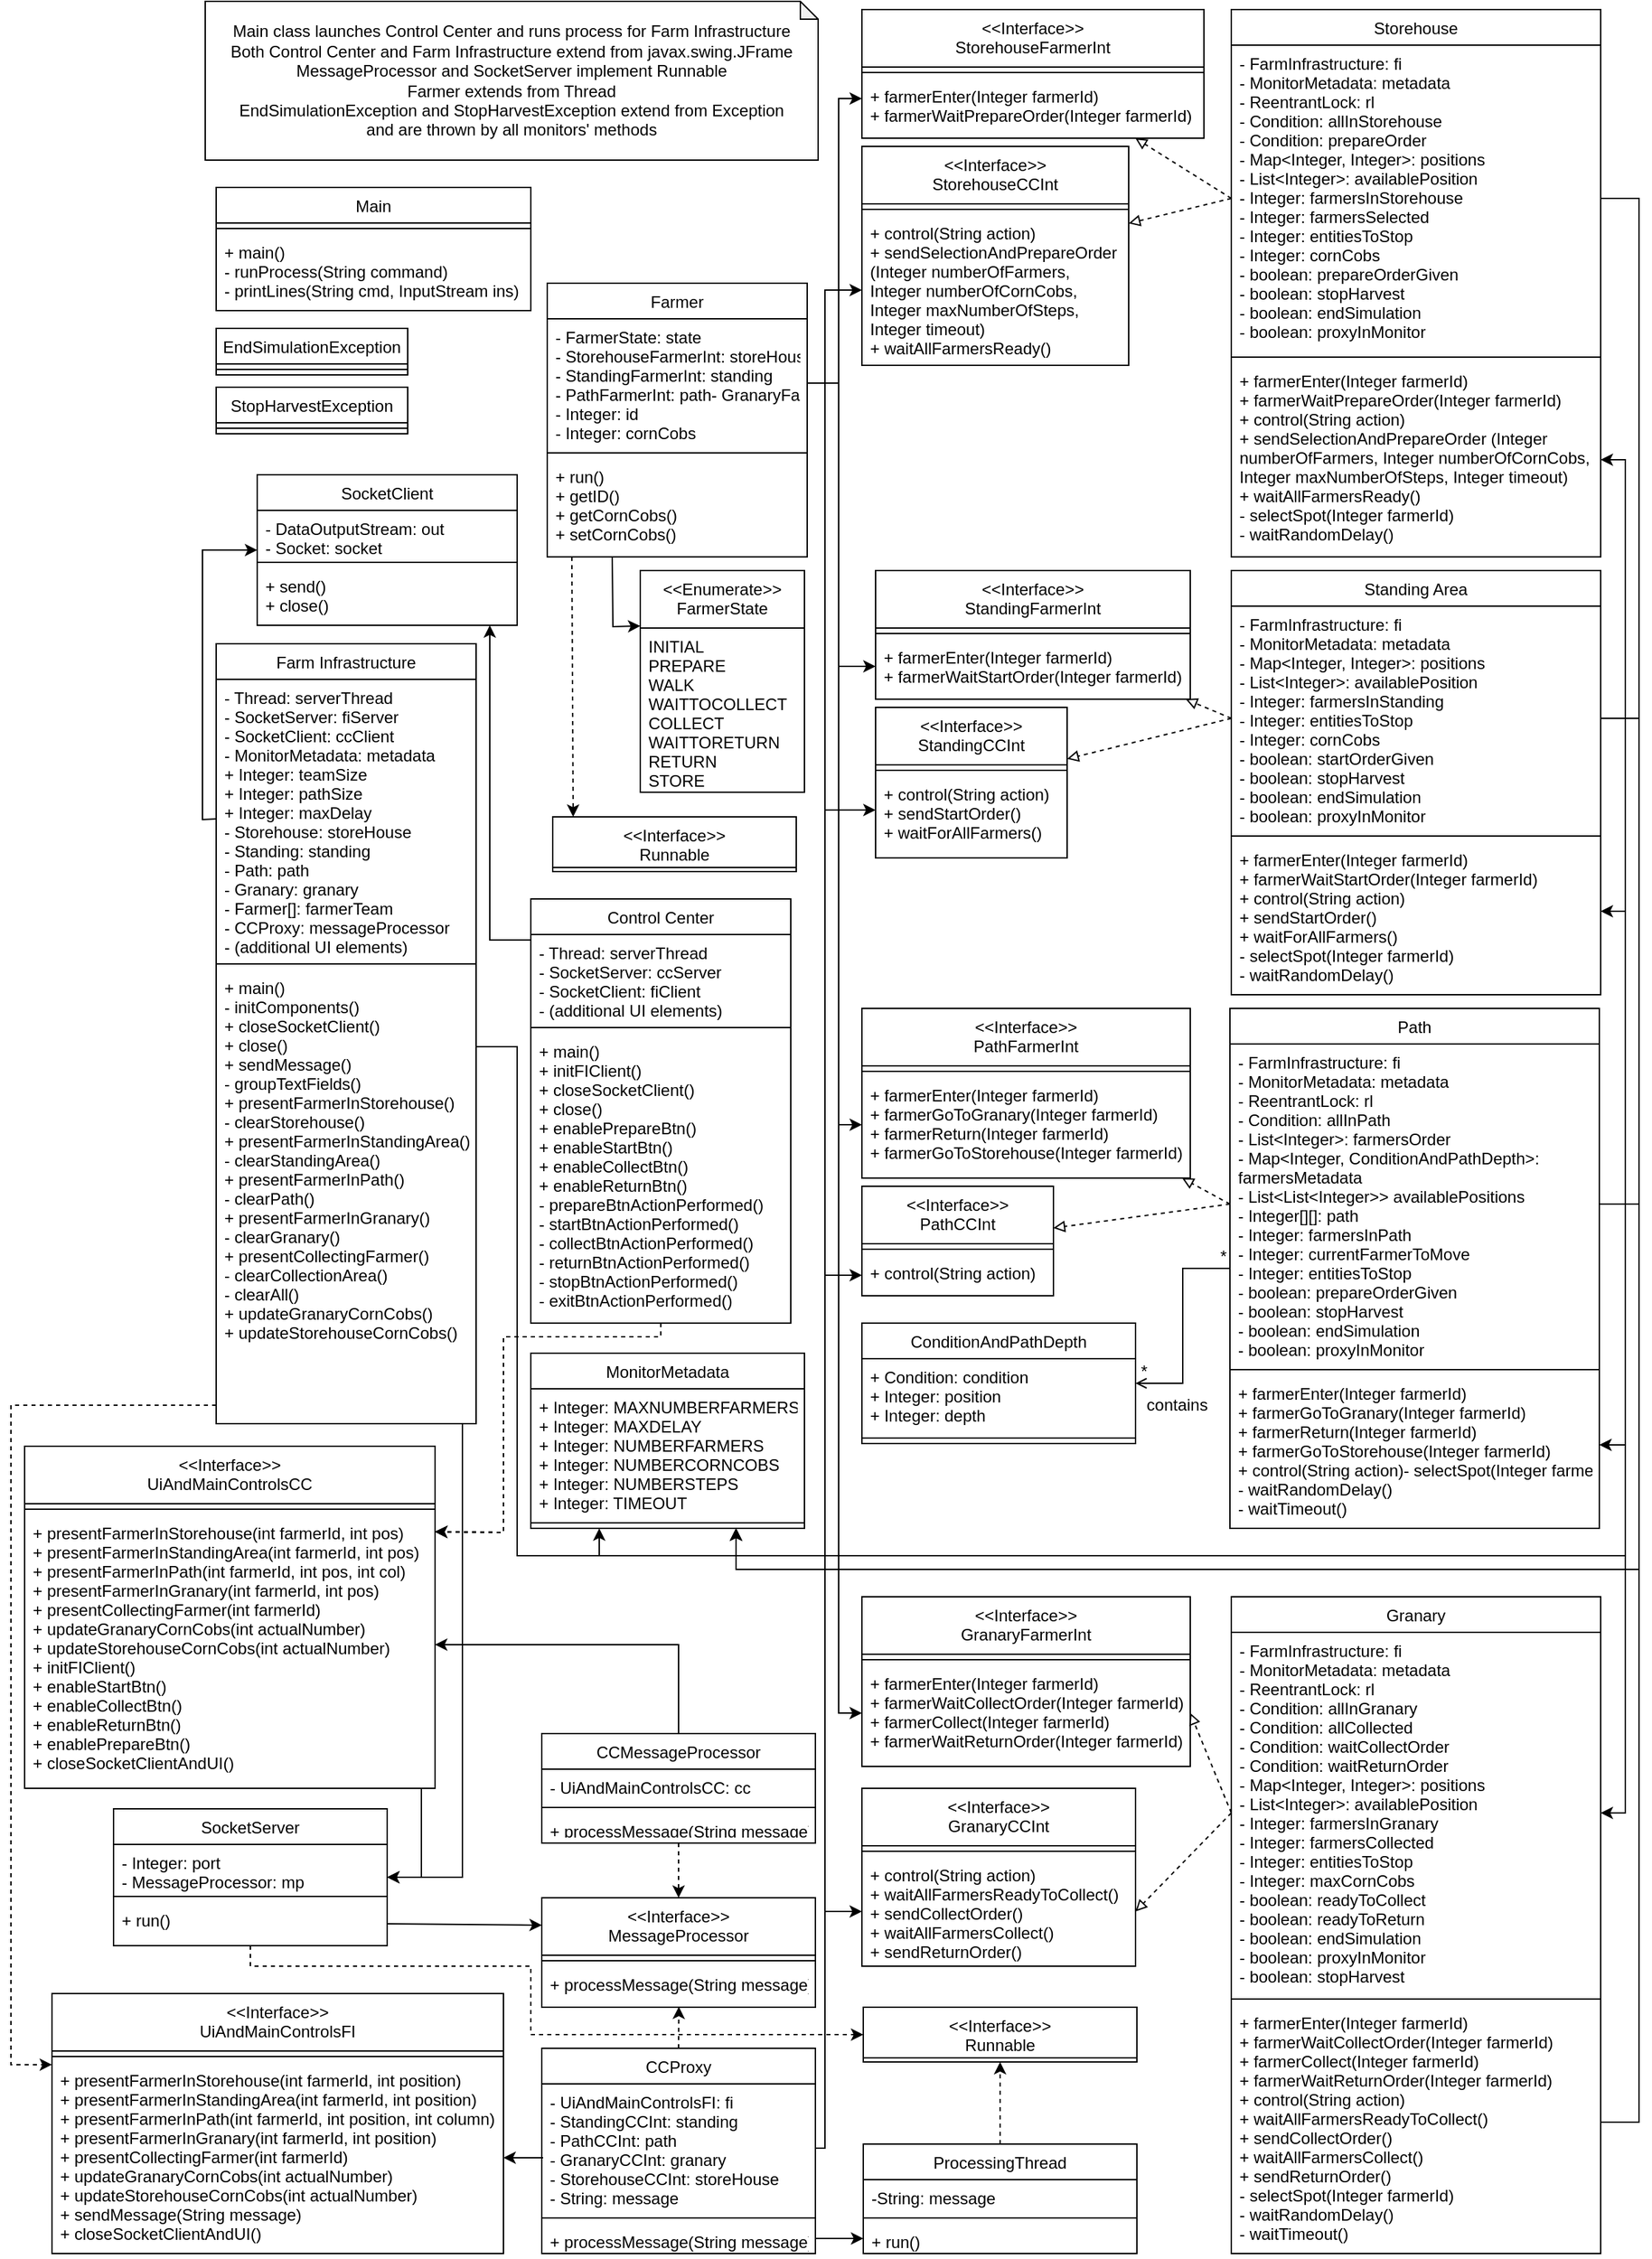 <mxfile version="12.8.5"><diagram id="C5RBs43oDa-KdzZeNtuy" name="Page-1"><mxGraphModel dx="1673" dy="775" grid="1" gridSize="10" guides="1" tooltips="1" connect="1" arrows="1" fold="1" page="1" pageScale="1" pageWidth="827" pageHeight="1169" math="0" shadow="0"><root><mxCell id="WIyWlLk6GJQsqaUBKTNV-0"/><mxCell id="WIyWlLk6GJQsqaUBKTNV-1" parent="WIyWlLk6GJQsqaUBKTNV-0"/><mxCell id="qQi6jbFsvik-_ymukus0-144" style="edgeStyle=none;rounded=0;orthogonalLoop=1;jettySize=auto;html=1;exitX=0.5;exitY=1;exitDx=0;exitDy=0;endArrow=classic;endFill=1;dashed=1;entryX=1;entryY=0.25;entryDx=0;entryDy=0;" parent="WIyWlLk6GJQsqaUBKTNV-1" source="qQi6jbFsvik-_ymukus0-146" target="qQi6jbFsvik-_ymukus0-259" edge="1"><mxGeometry relative="1" as="geometry"><Array as="points"><mxPoint x="485" y="986"/><mxPoint x="370" y="986"/><mxPoint x="370" y="1129"/></Array></mxGeometry></mxCell><mxCell id="qQi6jbFsvik-_ymukus0-145" style="edgeStyle=elbowEdgeStyle;rounded=0;orthogonalLoop=1;jettySize=auto;html=1;endArrow=classic;endFill=1;" parent="WIyWlLk6GJQsqaUBKTNV-1" source="qQi6jbFsvik-_ymukus0-146" target="qQi6jbFsvik-_ymukus0-183" edge="1"><mxGeometry relative="1" as="geometry"><Array as="points"><mxPoint x="360" y="696"/><mxPoint x="340" y="626"/><mxPoint x="438" y="586"/></Array></mxGeometry></mxCell><mxCell id="qQi6jbFsvik-_ymukus0-150" value="Main class launches Control Center and runs process for Farm Infrastructure&lt;br&gt;&lt;div&gt;Both Control Center and Farm Infrastructure extend from javax.swing.JFrame&lt;/div&gt;&lt;div&gt;MessageProcessor and SocketServer implement Runnable&lt;/div&gt;&lt;div&gt;Farmer extends from Thread&lt;br&gt;&lt;/div&gt;&lt;div&gt;EndSimulationException and StopHarvestException extend from Exception&lt;/div&gt;&lt;div&gt;and are thrown by all monitors' methods&lt;br&gt;&lt;/div&gt;" style="shape=note;whiteSpace=wrap;html=1;backgroundOutline=1;darkOpacity=0.05;size=13;" parent="WIyWlLk6GJQsqaUBKTNV-1" vertex="1"><mxGeometry x="152" y="10" width="448" height="116" as="geometry"/></mxCell><mxCell id="qQi6jbFsvik-_ymukus0-151" style="edgeStyle=none;rounded=0;orthogonalLoop=1;jettySize=auto;html=1;entryX=0;entryY=0.014;entryDx=0;entryDy=0;entryPerimeter=0;dashed=1;endArrow=classic;endFill=1;" parent="WIyWlLk6GJQsqaUBKTNV-1" target="qQi6jbFsvik-_ymukus0-257" edge="1"><mxGeometry relative="1" as="geometry"><mxPoint x="160" y="1036" as="sourcePoint"/><Array as="points"><mxPoint x="10" y="1036"/><mxPoint x="10" y="1518"/></Array></mxGeometry></mxCell><mxCell id="qQi6jbFsvik-_ymukus0-152" style="edgeStyle=none;rounded=0;orthogonalLoop=1;jettySize=auto;html=1;endArrow=classic;endFill=1;exitX=0;exitY=0.5;exitDx=0;exitDy=0;" parent="WIyWlLk6GJQsqaUBKTNV-1" source="qQi6jbFsvik-_ymukus0-160" target="qQi6jbFsvik-_ymukus0-183" edge="1"><mxGeometry relative="1" as="geometry"><mxPoint x="-37" y="856" as="targetPoint"/><Array as="points"><mxPoint x="150" y="608"/><mxPoint x="150" y="411"/></Array></mxGeometry></mxCell><mxCell id="qQi6jbFsvik-_ymukus0-153" style="rounded=0;orthogonalLoop=1;jettySize=auto;elbow=vertical;html=1;endArrow=classic;endFill=1;" parent="WIyWlLk6GJQsqaUBKTNV-1" target="qQi6jbFsvik-_ymukus0-179" edge="1"><mxGeometry relative="1" as="geometry"><Array as="points"><mxPoint x="340" y="1381"/></Array><mxPoint x="340" y="1050" as="sourcePoint"/></mxGeometry></mxCell><mxCell id="qQi6jbFsvik-_ymukus0-154" style="edgeStyle=orthogonalEdgeStyle;rounded=0;orthogonalLoop=1;jettySize=auto;html=1;entryX=0.25;entryY=1;entryDx=0;entryDy=0;endArrow=classic;endFill=1;" parent="WIyWlLk6GJQsqaUBKTNV-1" source="qQi6jbFsvik-_ymukus0-159" target="qQi6jbFsvik-_ymukus0-237" edge="1"><mxGeometry relative="1" as="geometry"><mxPoint x="360" y="706" as="sourcePoint"/><Array as="points"><mxPoint x="380" y="774"/><mxPoint x="380" y="1146"/><mxPoint x="440" y="1146"/></Array></mxGeometry></mxCell><mxCell id="qQi6jbFsvik-_ymukus0-155" style="edgeStyle=orthogonalEdgeStyle;rounded=0;orthogonalLoop=1;jettySize=auto;html=1;entryX=1;entryY=0.5;entryDx=0;entryDy=0;endArrow=classic;endFill=1;" parent="WIyWlLk6GJQsqaUBKTNV-1" target="qQi6jbFsvik-_ymukus0-236" edge="1" source="qQi6jbFsvik-_ymukus0-159"><mxGeometry relative="1" as="geometry"><Array as="points"><mxPoint x="380" y="774"/><mxPoint x="380" y="1146"/><mxPoint x="1190" y="1146"/><mxPoint x="1190" y="1065"/></Array><mxPoint x="370" y="826" as="sourcePoint"/></mxGeometry></mxCell><mxCell id="qQi6jbFsvik-_ymukus0-156" style="edgeStyle=orthogonalEdgeStyle;rounded=0;orthogonalLoop=1;jettySize=auto;html=1;entryX=1;entryY=0.5;entryDx=0;entryDy=0;endArrow=classic;endFill=1;" parent="WIyWlLk6GJQsqaUBKTNV-1" target="qQi6jbFsvik-_ymukus0-226" edge="1" source="qQi6jbFsvik-_ymukus0-159"><mxGeometry relative="1" as="geometry"><Array as="points"><mxPoint x="380" y="774"/><mxPoint x="380" y="1146"/><mxPoint x="1190" y="1146"/><mxPoint x="1190" y="1334"/></Array><mxPoint x="380" y="796" as="sourcePoint"/></mxGeometry></mxCell><mxCell id="qQi6jbFsvik-_ymukus0-157" style="edgeStyle=orthogonalEdgeStyle;rounded=0;orthogonalLoop=1;jettySize=auto;html=1;entryX=1;entryY=0.5;entryDx=0;entryDy=0;endArrow=classic;endFill=1;" parent="WIyWlLk6GJQsqaUBKTNV-1" target="qQi6jbFsvik-_ymukus0-232" edge="1" source="qQi6jbFsvik-_ymukus0-159"><mxGeometry relative="1" as="geometry"><Array as="points"><mxPoint x="380" y="774"/><mxPoint x="380" y="1146"/><mxPoint x="1190" y="1146"/><mxPoint x="1190" y="675"/></Array><mxPoint x="380" y="716" as="sourcePoint"/></mxGeometry></mxCell><mxCell id="qQi6jbFsvik-_ymukus0-158" style="edgeStyle=orthogonalEdgeStyle;rounded=0;orthogonalLoop=1;jettySize=auto;html=1;entryX=1;entryY=0.5;entryDx=0;entryDy=0;endArrow=classic;endFill=1;" parent="WIyWlLk6GJQsqaUBKTNV-1" target="qQi6jbFsvik-_ymukus0-224" edge="1" source="qQi6jbFsvik-_ymukus0-159"><mxGeometry relative="1" as="geometry"><mxPoint x="370" y="746" as="sourcePoint"/><Array as="points"><mxPoint x="380" y="774"/><mxPoint x="380" y="1146"/><mxPoint x="1190" y="1146"/><mxPoint x="1190" y="345"/></Array></mxGeometry></mxCell><mxCell id="qQi6jbFsvik-_ymukus0-162" style="rounded=0;orthogonalLoop=1;jettySize=auto;html=1;dashed=1;entryX=0.5;entryY=0;entryDx=0;entryDy=0;" parent="WIyWlLk6GJQsqaUBKTNV-1" target="qQi6jbFsvik-_ymukus0-167" edge="1"><mxGeometry relative="1" as="geometry"><mxPoint x="498" y="1356" as="sourcePoint"/></mxGeometry></mxCell><mxCell id="qQi6jbFsvik-_ymukus0-191" style="rounded=0;orthogonalLoop=1;jettySize=auto;html=1;entryX=0;entryY=0.25;entryDx=0;entryDy=0;exitX=0.25;exitY=1;exitDx=0;exitDy=0;" parent="WIyWlLk6GJQsqaUBKTNV-1" source="qQi6jbFsvik-_ymukus0-193" target="qQi6jbFsvik-_ymukus0-177" edge="1"><mxGeometry relative="1" as="geometry"><Array as="points"><mxPoint x="450" y="467"/></Array></mxGeometry></mxCell><mxCell id="qQi6jbFsvik-_ymukus0-192" style="rounded=0;orthogonalLoop=1;jettySize=auto;elbow=vertical;html=1;endArrow=classic;endFill=1;dashed=1;entryX=0.084;entryY=0;entryDx=0;entryDy=0;entryPerimeter=0;" parent="WIyWlLk6GJQsqaUBKTNV-1" target="qQi6jbFsvik-_ymukus0-282" edge="1"><mxGeometry relative="1" as="geometry"><mxPoint x="451" y="446" as="targetPoint"/><mxPoint x="420" y="416" as="sourcePoint"/></mxGeometry></mxCell><mxCell id="qQi6jbFsvik-_ymukus0-243" value="" style="endArrow=block;html=1;endFill=0;dashed=1;exitX=0;exitY=0.5;exitDx=0;exitDy=0;entryX=1;entryY=0.5;entryDx=0;entryDy=0;" parent="WIyWlLk6GJQsqaUBKTNV-1" source="qQi6jbFsvik-_ymukus0-226" target="qQi6jbFsvik-_ymukus0-208" edge="1"><mxGeometry width="50" height="50" relative="1" as="geometry"><mxPoint x="1822" y="1041" as="sourcePoint"/><mxPoint x="1902" y="996" as="targetPoint"/><Array as="points"/></mxGeometry></mxCell><mxCell id="qQi6jbFsvik-_ymukus0-244" value="" style="endArrow=block;html=1;endFill=0;dashed=1;exitX=0;exitY=0.5;exitDx=0;exitDy=0;entryX=1;entryY=0.5;entryDx=0;entryDy=0;" parent="WIyWlLk6GJQsqaUBKTNV-1" source="qQi6jbFsvik-_ymukus0-226" target="qQi6jbFsvik-_ymukus0-220" edge="1"><mxGeometry width="50" height="50" relative="1" as="geometry"><mxPoint x="1481" y="1013" as="sourcePoint"/><mxPoint x="818.229" y="1275" as="targetPoint"/><Array as="points"/></mxGeometry></mxCell><mxCell id="qQi6jbFsvik-_ymukus0-245" value="" style="endArrow=block;html=1;endFill=0;dashed=1;exitX=0;exitY=0.5;exitDx=0;exitDy=0;" parent="WIyWlLk6GJQsqaUBKTNV-1" source="qQi6jbFsvik-_ymukus0-234" target="qQi6jbFsvik-_ymukus0-203" edge="1"><mxGeometry width="50" height="50" relative="1" as="geometry"><mxPoint x="882" y="920.0" as="sourcePoint"/><mxPoint x="829.229" y="886" as="targetPoint"/><Array as="points"/></mxGeometry></mxCell><mxCell id="qQi6jbFsvik-_ymukus0-246" value="" style="endArrow=block;html=1;endFill=0;dashed=1;exitX=0;exitY=0.5;exitDx=0;exitDy=0;" parent="WIyWlLk6GJQsqaUBKTNV-1" source="qQi6jbFsvik-_ymukus0-234" target="qQi6jbFsvik-_ymukus0-215" edge="1"><mxGeometry width="50" height="50" relative="1" as="geometry"><mxPoint x="882" y="920.0" as="sourcePoint"/><mxPoint x="813" y="935.107" as="targetPoint"/><Array as="points"/></mxGeometry></mxCell><mxCell id="qQi6jbFsvik-_ymukus0-247" value="" style="endArrow=open;shadow=0;strokeWidth=1;strokeColor=#000000;rounded=0;endFill=1;edgeStyle=elbowEdgeStyle;" parent="WIyWlLk6GJQsqaUBKTNV-1" source="qQi6jbFsvik-_ymukus0-233" target="qQi6jbFsvik-_ymukus0-240" edge="1"><mxGeometry x="0.5" y="41" relative="1" as="geometry"><mxPoint x="882" y="956" as="sourcePoint"/><mxPoint x="722" y="1076" as="targetPoint"/><mxPoint x="-40" y="32" as="offset"/></mxGeometry></mxCell><mxCell id="qQi6jbFsvik-_ymukus0-248" value="*" style="resizable=0;align=left;verticalAlign=bottom;labelBackgroundColor=none;fontSize=12;" parent="qQi6jbFsvik-_ymukus0-247" connectable="0" vertex="1"><mxGeometry x="-1" relative="1" as="geometry"><mxPoint x="-9" as="offset"/></mxGeometry></mxCell><mxCell id="qQi6jbFsvik-_ymukus0-249" value="*" style="resizable=0;align=right;verticalAlign=bottom;labelBackgroundColor=none;fontSize=12;" parent="qQi6jbFsvik-_ymukus0-247" connectable="0" vertex="1"><mxGeometry x="1" relative="1" as="geometry"><mxPoint x="10.2" as="offset"/></mxGeometry></mxCell><mxCell id="qQi6jbFsvik-_ymukus0-250" value="contains" style="text;html=1;align=center;verticalAlign=middle;resizable=0;points=[];labelBackgroundColor=#ffffff;" parent="qQi6jbFsvik-_ymukus0-247" vertex="1" connectable="0"><mxGeometry x="-0.504" y="14" relative="1" as="geometry"><mxPoint x="-18.43" y="96" as="offset"/></mxGeometry></mxCell><mxCell id="qQi6jbFsvik-_ymukus0-251" value="" style="endArrow=block;html=1;endFill=0;dashed=1;exitX=0;exitY=0.5;exitDx=0;exitDy=0;" parent="WIyWlLk6GJQsqaUBKTNV-1" source="qQi6jbFsvik-_ymukus0-230" target="qQi6jbFsvik-_ymukus0-200" edge="1"><mxGeometry width="50" height="50" relative="1" as="geometry"><mxPoint x="872" y="575" as="sourcePoint"/><mxPoint x="819.229" y="541" as="targetPoint"/><Array as="points"/></mxGeometry></mxCell><mxCell id="qQi6jbFsvik-_ymukus0-252" value="" style="endArrow=block;html=1;endFill=0;dashed=1;exitX=0;exitY=0.5;exitDx=0;exitDy=0;" parent="WIyWlLk6GJQsqaUBKTNV-1" source="qQi6jbFsvik-_ymukus0-230" target="qQi6jbFsvik-_ymukus0-212" edge="1"><mxGeometry width="50" height="50" relative="1" as="geometry"><mxPoint x="872" y="575" as="sourcePoint"/><mxPoint x="803" y="590.107" as="targetPoint"/><Array as="points"/></mxGeometry></mxCell><mxCell id="qQi6jbFsvik-_ymukus0-253" value="" style="endArrow=block;html=1;endFill=0;dashed=1;exitX=0;exitY=0.5;exitDx=0;exitDy=0;" parent="WIyWlLk6GJQsqaUBKTNV-1" source="qQi6jbFsvik-_ymukus0-222" target="qQi6jbFsvik-_ymukus0-197" edge="1"><mxGeometry width="50" height="50" relative="1" as="geometry"><mxPoint x="892" y="170.0" as="sourcePoint"/><mxPoint x="858.721" y="156" as="targetPoint"/><Array as="points"/></mxGeometry></mxCell><mxCell id="qQi6jbFsvik-_ymukus0-254" value="" style="endArrow=block;html=1;endFill=0;dashed=1;exitX=0;exitY=0.5;exitDx=0;exitDy=0;" parent="WIyWlLk6GJQsqaUBKTNV-1" source="qQi6jbFsvik-_ymukus0-222" target="qQi6jbFsvik-_ymukus0-209" edge="1"><mxGeometry width="50" height="50" relative="1" as="geometry"><mxPoint x="892" y="170.0" as="sourcePoint"/><mxPoint x="772" y="199.684" as="targetPoint"/><Array as="points"/></mxGeometry></mxCell><mxCell id="qQi6jbFsvik-_ymukus0-258" style="rounded=0;orthogonalLoop=1;jettySize=auto;elbow=vertical;html=1;endArrow=classic;endFill=1;" parent="WIyWlLk6GJQsqaUBKTNV-1" target="qQi6jbFsvik-_ymukus0-179" edge="1"><mxGeometry relative="1" as="geometry"><mxPoint x="310" y="1316" as="sourcePoint"/><Array as="points"><mxPoint x="310" y="1381"/></Array></mxGeometry></mxCell><mxCell id="qQi6jbFsvik-_ymukus0-262" style="rounded=0;orthogonalLoop=1;jettySize=auto;html=1;entryX=0.501;entryY=0.986;entryDx=0;entryDy=0;dashed=1;entryPerimeter=0;exitX=0.5;exitY=0;exitDx=0;exitDy=0;" parent="WIyWlLk6GJQsqaUBKTNV-1" source="qQi6jbFsvik-_ymukus0-170" target="qQi6jbFsvik-_ymukus0-169" edge="1"><mxGeometry relative="1" as="geometry"/></mxCell><mxCell id="qQi6jbFsvik-_ymukus0-263" style="edgeStyle=elbowEdgeStyle;rounded=0;orthogonalLoop=1;jettySize=auto;html=1;exitX=1;exitY=0.5;exitDx=0;exitDy=0;entryX=0;entryY=0.5;entryDx=0;entryDy=0;" parent="WIyWlLk6GJQsqaUBKTNV-1" source="qQi6jbFsvik-_ymukus0-171" target="qQi6jbFsvik-_ymukus0-217" edge="1"><mxGeometry relative="1" as="geometry"><Array as="points"><mxPoint x="605" y="1106"/></Array></mxGeometry></mxCell><mxCell id="qQi6jbFsvik-_ymukus0-264" style="edgeStyle=elbowEdgeStyle;rounded=0;orthogonalLoop=1;jettySize=auto;html=1;exitX=1;exitY=0.5;exitDx=0;exitDy=0;entryX=0;entryY=0.5;entryDx=0;entryDy=0;" parent="WIyWlLk6GJQsqaUBKTNV-1" source="qQi6jbFsvik-_ymukus0-171" target="qQi6jbFsvik-_ymukus0-211" edge="1"><mxGeometry relative="1" as="geometry"><Array as="points"><mxPoint x="605" y="736"/></Array></mxGeometry></mxCell><mxCell id="qQi6jbFsvik-_ymukus0-265" style="edgeStyle=elbowEdgeStyle;rounded=0;orthogonalLoop=1;jettySize=auto;html=1;exitX=1;exitY=0.5;exitDx=0;exitDy=0;entryX=0;entryY=0.5;entryDx=0;entryDy=0;" parent="WIyWlLk6GJQsqaUBKTNV-1" source="qQi6jbFsvik-_ymukus0-171" target="qQi6jbFsvik-_ymukus0-214" edge="1"><mxGeometry relative="1" as="geometry"><Array as="points"><mxPoint x="605" y="936"/></Array></mxGeometry></mxCell><mxCell id="qQi6jbFsvik-_ymukus0-266" style="edgeStyle=elbowEdgeStyle;rounded=0;orthogonalLoop=1;jettySize=auto;html=1;exitX=1;exitY=0.5;exitDx=0;exitDy=0;entryX=0;entryY=0.5;entryDx=0;entryDy=0;" parent="WIyWlLk6GJQsqaUBKTNV-1" source="qQi6jbFsvik-_ymukus0-194" target="qQi6jbFsvik-_ymukus0-199" edge="1"><mxGeometry relative="1" as="geometry"><Array as="points"><mxPoint x="615" y="186"/></Array></mxGeometry></mxCell><mxCell id="qQi6jbFsvik-_ymukus0-267" style="edgeStyle=elbowEdgeStyle;rounded=0;orthogonalLoop=1;jettySize=auto;html=1;exitX=1;exitY=0.5;exitDx=0;exitDy=0;entryX=0;entryY=0.5;entryDx=0;entryDy=0;" parent="WIyWlLk6GJQsqaUBKTNV-1" source="qQi6jbFsvik-_ymukus0-194" target="qQi6jbFsvik-_ymukus0-202" edge="1"><mxGeometry relative="1" as="geometry"><Array as="points"><mxPoint x="615" y="396"/></Array></mxGeometry></mxCell><mxCell id="qQi6jbFsvik-_ymukus0-268" style="edgeStyle=elbowEdgeStyle;rounded=0;orthogonalLoop=1;jettySize=auto;html=1;exitX=1;exitY=0.5;exitDx=0;exitDy=0;entryX=0;entryY=0.5;entryDx=0;entryDy=0;" parent="WIyWlLk6GJQsqaUBKTNV-1" source="qQi6jbFsvik-_ymukus0-194" target="qQi6jbFsvik-_ymukus0-205" edge="1"><mxGeometry relative="1" as="geometry"><Array as="points"><mxPoint x="615" y="556"/></Array></mxGeometry></mxCell><mxCell id="qQi6jbFsvik-_ymukus0-269" style="edgeStyle=elbowEdgeStyle;rounded=0;orthogonalLoop=1;jettySize=auto;html=1;exitX=1;exitY=0.5;exitDx=0;exitDy=0;entryX=0;entryY=0.5;entryDx=0;entryDy=0;" parent="WIyWlLk6GJQsqaUBKTNV-1" source="qQi6jbFsvik-_ymukus0-194" target="qQi6jbFsvik-_ymukus0-208" edge="1"><mxGeometry relative="1" as="geometry"><Array as="points"><mxPoint x="615" y="756"/></Array></mxGeometry></mxCell><mxCell id="qQi6jbFsvik-_ymukus0-270" style="edgeStyle=elbowEdgeStyle;rounded=0;orthogonalLoop=1;jettySize=auto;html=1;exitX=1;exitY=0.5;exitDx=0;exitDy=0;entryX=0;entryY=0.5;entryDx=0;entryDy=0;" parent="WIyWlLk6GJQsqaUBKTNV-1" source="qQi6jbFsvik-_ymukus0-171" target="qQi6jbFsvik-_ymukus0-220" edge="1"><mxGeometry relative="1" as="geometry"><Array as="points"><mxPoint x="605" y="1466"/></Array></mxGeometry></mxCell><mxCell id="qQi6jbFsvik-_ymukus0-271" style="edgeStyle=none;rounded=0;orthogonalLoop=1;jettySize=auto;html=1;exitX=0.5;exitY=0;exitDx=0;exitDy=0;entryX=0.5;entryY=1;entryDx=0;entryDy=0;dashed=1;" parent="WIyWlLk6GJQsqaUBKTNV-1" source="qQi6jbFsvik-_ymukus0-272" target="qQi6jbFsvik-_ymukus0-277" edge="1"><mxGeometry relative="1" as="geometry"/></mxCell><mxCell id="qQi6jbFsvik-_ymukus0-276" style="edgeStyle=none;rounded=0;orthogonalLoop=1;jettySize=auto;html=1;exitX=1;exitY=0.5;exitDx=0;exitDy=0;entryX=0;entryY=0.5;entryDx=0;entryDy=0;" parent="WIyWlLk6GJQsqaUBKTNV-1" source="qQi6jbFsvik-_ymukus0-173" target="qQi6jbFsvik-_ymukus0-275" edge="1"><mxGeometry relative="1" as="geometry"/></mxCell><mxCell id="qQi6jbFsvik-_ymukus0-278" style="edgeStyle=none;rounded=0;orthogonalLoop=1;jettySize=auto;html=1;entryX=0;entryY=0.5;entryDx=0;entryDy=0;dashed=1;" parent="WIyWlLk6GJQsqaUBKTNV-1" target="qQi6jbFsvik-_ymukus0-277" edge="1" source="qQi6jbFsvik-_ymukus0-179"><mxGeometry relative="1" as="geometry"><mxPoint x="370" y="1496" as="sourcePoint"/><Array as="points"><mxPoint x="185" y="1446"/><mxPoint x="390" y="1446"/><mxPoint x="390" y="1496"/></Array></mxGeometry></mxCell><mxCell id="qQi6jbFsvik-_ymukus0-279" style="rounded=0;orthogonalLoop=1;jettySize=auto;html=1;entryX=0;entryY=0.25;entryDx=0;entryDy=0;exitX=1;exitY=0.5;exitDx=0;exitDy=0;" parent="WIyWlLk6GJQsqaUBKTNV-1" source="qQi6jbFsvik-_ymukus0-182" edge="1"><mxGeometry relative="1" as="geometry"><mxPoint x="310" y="1401.957" as="sourcePoint"/><mxPoint x="398.0" y="1416.0" as="targetPoint"/></mxGeometry></mxCell><mxCell id="qQi6jbFsvik-_ymukus0-280" style="edgeStyle=none;rounded=0;orthogonalLoop=1;jettySize=auto;html=1;entryX=1;entryY=0.5;entryDx=0;entryDy=0;" parent="WIyWlLk6GJQsqaUBKTNV-1" target="qQi6jbFsvik-_ymukus0-257" edge="1"><mxGeometry relative="1" as="geometry"><mxPoint x="126" y="1586" as="targetPoint"/><mxPoint x="399" y="1586" as="sourcePoint"/></mxGeometry></mxCell><mxCell id="qQi6jbFsvik-_ymukus0-281" style="edgeStyle=none;rounded=0;orthogonalLoop=1;jettySize=auto;html=1;endArrow=classic;endFill=1;entryX=1;entryY=0.5;entryDx=0;entryDy=0;" parent="WIyWlLk6GJQsqaUBKTNV-1" target="qQi6jbFsvik-_ymukus0-261" edge="1" source="qQi6jbFsvik-_ymukus0-163"><mxGeometry relative="1" as="geometry"><mxPoint x="401" y="1330" as="sourcePoint"/><mxPoint x="360" y="1316" as="targetPoint"/><Array as="points"><mxPoint x="498" y="1211"/></Array></mxGeometry></mxCell><mxCell id="qQi6jbFsvik-_ymukus0-284" style="edgeStyle=orthogonalEdgeStyle;rounded=0;orthogonalLoop=1;jettySize=auto;html=1;exitX=1;exitY=0.5;exitDx=0;exitDy=0;entryX=0.75;entryY=1;entryDx=0;entryDy=0;endArrow=classic;endFill=1;" parent="WIyWlLk6GJQsqaUBKTNV-1" source="qQi6jbFsvik-_ymukus0-222" target="qQi6jbFsvik-_ymukus0-237" edge="1"><mxGeometry relative="1" as="geometry"><Array as="points"><mxPoint x="1200" y="154"/><mxPoint x="1200" y="1156"/><mxPoint x="540" y="1156"/></Array></mxGeometry></mxCell><mxCell id="qQi6jbFsvik-_ymukus0-285" style="edgeStyle=orthogonalEdgeStyle;rounded=0;orthogonalLoop=1;jettySize=auto;html=1;exitX=1;exitY=0.5;exitDx=0;exitDy=0;entryX=0.75;entryY=1;entryDx=0;entryDy=0;endArrow=classic;endFill=1;" parent="WIyWlLk6GJQsqaUBKTNV-1" source="qQi6jbFsvik-_ymukus0-230" target="qQi6jbFsvik-_ymukus0-237" edge="1"><mxGeometry relative="1" as="geometry"><Array as="points"><mxPoint x="1200" y="534"/><mxPoint x="1200" y="1156"/><mxPoint x="540" y="1156"/></Array></mxGeometry></mxCell><mxCell id="qQi6jbFsvik-_ymukus0-286" style="edgeStyle=orthogonalEdgeStyle;rounded=0;orthogonalLoop=1;jettySize=auto;html=1;exitX=1;exitY=0.5;exitDx=0;exitDy=0;entryX=0.75;entryY=1;entryDx=0;entryDy=0;endArrow=classic;endFill=1;" parent="WIyWlLk6GJQsqaUBKTNV-1" source="qQi6jbFsvik-_ymukus0-228" target="qQi6jbFsvik-_ymukus0-237" edge="1"><mxGeometry relative="1" as="geometry"><Array as="points"><mxPoint x="1200" y="1560"/><mxPoint x="1200" y="1156"/><mxPoint x="540" y="1156"/></Array></mxGeometry></mxCell><mxCell id="qQi6jbFsvik-_ymukus0-287" style="edgeStyle=orthogonalEdgeStyle;rounded=0;orthogonalLoop=1;jettySize=auto;html=1;exitX=1;exitY=0.5;exitDx=0;exitDy=0;entryX=0.75;entryY=1;entryDx=0;entryDy=0;endArrow=classic;endFill=1;" parent="WIyWlLk6GJQsqaUBKTNV-1" source="qQi6jbFsvik-_ymukus0-234" target="qQi6jbFsvik-_ymukus0-237" edge="1"><mxGeometry relative="1" as="geometry"><Array as="points"><mxPoint x="1200" y="889"/><mxPoint x="1200" y="1156"/><mxPoint x="540" y="1156"/></Array></mxGeometry></mxCell><mxCell id="Xaugloq3DrfYD28M6SzV-0" style="edgeStyle=none;rounded=0;orthogonalLoop=1;jettySize=auto;html=1;exitX=0.5;exitY=1;exitDx=0;exitDy=0;endArrow=classic;endFill=1;dashed=1;entryX=1;entryY=0.25;entryDx=0;entryDy=0;" edge="1" parent="WIyWlLk6GJQsqaUBKTNV-1" source="qQi6jbFsvik-_ymukus0-146" target="qQi6jbFsvik-_ymukus0-259"><mxGeometry relative="1" as="geometry"><mxPoint x="310" y="1126" as="targetPoint"/><Array as="points"><mxPoint x="485" y="986"/><mxPoint x="370" y="986"/><mxPoint x="370" y="1129"/></Array></mxGeometry></mxCell><mxCell id="Xaugloq3DrfYD28M6SzV-1" style="edgeStyle=none;rounded=0;orthogonalLoop=1;jettySize=auto;html=1;exitX=0.5;exitY=1;exitDx=0;exitDy=0;endArrow=classic;endFill=1;dashed=1;entryX=1;entryY=0.25;entryDx=0;entryDy=0;" edge="1" parent="WIyWlLk6GJQsqaUBKTNV-1" source="qQi6jbFsvik-_ymukus0-146" target="qQi6jbFsvik-_ymukus0-259"><mxGeometry relative="1" as="geometry"><Array as="points"><mxPoint x="485" y="986"/><mxPoint x="370" y="986"/><mxPoint x="370" y="1129"/></Array></mxGeometry></mxCell><mxCell id="qQi6jbFsvik-_ymukus0-183" value="SocketClient" style="swimlane;fontStyle=0;align=center;verticalAlign=top;childLayout=stackLayout;horizontal=1;startSize=26;horizontalStack=0;resizeParent=1;resizeLast=0;collapsible=1;marginBottom=0;rounded=0;shadow=0;strokeWidth=1;" parent="WIyWlLk6GJQsqaUBKTNV-1" vertex="1"><mxGeometry x="190" y="356" width="190" height="110" as="geometry"><mxRectangle x="230" y="140" width="160" height="26" as="alternateBounds"/></mxGeometry></mxCell><mxCell id="qQi6jbFsvik-_ymukus0-184" value="- DataOutputStream: out&#10;- Socket: socket&#10;&#10;" style="text;align=left;verticalAlign=top;spacingLeft=4;spacingRight=4;overflow=hidden;rotatable=0;points=[[0,0.5],[1,0.5]];portConstraint=eastwest;" parent="qQi6jbFsvik-_ymukus0-183" vertex="1"><mxGeometry y="26" width="190" height="34" as="geometry"/></mxCell><mxCell id="qQi6jbFsvik-_ymukus0-185" value="" style="line;html=1;strokeWidth=1;align=left;verticalAlign=middle;spacingTop=-1;spacingLeft=3;spacingRight=3;rotatable=0;labelPosition=right;points=[];portConstraint=eastwest;" parent="qQi6jbFsvik-_ymukus0-183" vertex="1"><mxGeometry y="60" width="190" height="8" as="geometry"/></mxCell><mxCell id="qQi6jbFsvik-_ymukus0-186" value="+ send()&#10;+ close()&#10;&#10;" style="text;align=left;verticalAlign=top;spacingLeft=4;spacingRight=4;overflow=hidden;rotatable=0;points=[[0,0.5],[1,0.5]];portConstraint=eastwest;" parent="qQi6jbFsvik-_ymukus0-183" vertex="1"><mxGeometry y="68" width="190" height="42" as="geometry"/></mxCell><mxCell id="qQi6jbFsvik-_ymukus0-174" value="Main" style="swimlane;fontStyle=0;align=center;verticalAlign=top;childLayout=stackLayout;horizontal=1;startSize=26;horizontalStack=0;resizeParent=1;resizeLast=0;collapsible=1;marginBottom=0;rounded=0;shadow=0;strokeWidth=1;" parent="WIyWlLk6GJQsqaUBKTNV-1" vertex="1"><mxGeometry x="160" y="146" width="230" height="90" as="geometry"><mxRectangle x="230" y="140" width="160" height="26" as="alternateBounds"/></mxGeometry></mxCell><mxCell id="qQi6jbFsvik-_ymukus0-175" value="" style="line;html=1;strokeWidth=1;align=left;verticalAlign=middle;spacingTop=-1;spacingLeft=3;spacingRight=3;rotatable=0;labelPosition=right;points=[];portConstraint=eastwest;" parent="qQi6jbFsvik-_ymukus0-174" vertex="1"><mxGeometry y="26" width="230" height="8" as="geometry"/></mxCell><mxCell id="qQi6jbFsvik-_ymukus0-176" value="+ main()&#10;- runProcess(String command)&#10;- printLines(String cmd, InputStream ins)&#10;" style="text;align=left;verticalAlign=top;spacingLeft=4;spacingRight=4;overflow=hidden;rotatable=0;points=[[0,0.5],[1,0.5]];portConstraint=eastwest;" parent="qQi6jbFsvik-_ymukus0-174" vertex="1"><mxGeometry y="34" width="230" height="56" as="geometry"/></mxCell><mxCell id="qQi6jbFsvik-_ymukus0-187" value="EndSimulationException" style="swimlane;fontStyle=0;align=center;verticalAlign=top;childLayout=stackLayout;horizontal=1;startSize=26;horizontalStack=0;resizeParent=1;resizeLast=0;collapsible=1;marginBottom=0;rounded=0;shadow=0;strokeWidth=1;" parent="WIyWlLk6GJQsqaUBKTNV-1" vertex="1"><mxGeometry x="160" y="249" width="140" height="34" as="geometry"><mxRectangle x="230" y="140" width="160" height="26" as="alternateBounds"/></mxGeometry></mxCell><mxCell id="qQi6jbFsvik-_ymukus0-188" value="" style="line;html=1;strokeWidth=1;align=left;verticalAlign=middle;spacingTop=-1;spacingLeft=3;spacingRight=3;rotatable=0;labelPosition=right;points=[];portConstraint=eastwest;" parent="qQi6jbFsvik-_ymukus0-187" vertex="1"><mxGeometry y="26" width="140" height="8" as="geometry"/></mxCell><mxCell id="qQi6jbFsvik-_ymukus0-189" value="StopHarvestException" style="swimlane;fontStyle=0;align=center;verticalAlign=top;childLayout=stackLayout;horizontal=1;startSize=26;horizontalStack=0;resizeParent=1;resizeLast=0;collapsible=1;marginBottom=0;rounded=0;shadow=0;strokeWidth=1;" parent="WIyWlLk6GJQsqaUBKTNV-1" vertex="1"><mxGeometry x="160" y="292" width="140" height="34" as="geometry"><mxRectangle x="230" y="140" width="160" height="26" as="alternateBounds"/></mxGeometry></mxCell><mxCell id="qQi6jbFsvik-_ymukus0-190" value="" style="line;html=1;strokeWidth=1;align=left;verticalAlign=middle;spacingTop=-1;spacingLeft=3;spacingRight=3;rotatable=0;labelPosition=right;points=[];portConstraint=eastwest;" parent="qQi6jbFsvik-_ymukus0-189" vertex="1"><mxGeometry y="26" width="140" height="8" as="geometry"/></mxCell><mxCell id="qQi6jbFsvik-_ymukus0-282" value="&lt;&lt;Interface&gt;&gt;&#10;Runnable&#10;" style="swimlane;fontStyle=0;align=center;verticalAlign=top;childLayout=stackLayout;horizontal=1;startSize=37;horizontalStack=0;resizeParent=1;resizeLast=0;collapsible=1;marginBottom=0;rounded=0;shadow=0;strokeWidth=1;" parent="WIyWlLk6GJQsqaUBKTNV-1" vertex="1"><mxGeometry x="406" y="606" width="178" height="40" as="geometry"><mxRectangle x="230" y="140" width="160" height="26" as="alternateBounds"/></mxGeometry></mxCell><mxCell id="qQi6jbFsvik-_ymukus0-177" value="&lt;&lt;Enumerate&gt;&gt;&#10;FarmerState" style="swimlane;fontStyle=0;align=center;verticalAlign=top;childLayout=stackLayout;horizontal=1;startSize=42;horizontalStack=0;resizeParent=1;resizeLast=0;collapsible=1;marginBottom=0;rounded=0;shadow=0;strokeWidth=1;" parent="WIyWlLk6GJQsqaUBKTNV-1" vertex="1"><mxGeometry x="470" y="426" width="120" height="162" as="geometry"><mxRectangle x="230" y="140" width="160" height="26" as="alternateBounds"/></mxGeometry></mxCell><mxCell id="qQi6jbFsvik-_ymukus0-178" value="INITIAL&#10;PREPARE&#10;WALK&#10;WAITTOCOLLECT&#10;COLLECT&#10;WAITTORETURN&#10;RETURN&#10;STORE" style="text;align=left;verticalAlign=top;spacingLeft=4;spacingRight=4;overflow=hidden;rotatable=0;points=[[0,0.5],[1,0.5]];portConstraint=eastwest;" parent="qQi6jbFsvik-_ymukus0-177" vertex="1"><mxGeometry y="42" width="120" height="120" as="geometry"/></mxCell><mxCell id="qQi6jbFsvik-_ymukus0-163" value="CCMessageProcessor" style="swimlane;fontStyle=0;align=center;verticalAlign=top;childLayout=stackLayout;horizontal=1;startSize=26;horizontalStack=0;resizeParent=1;resizeLast=0;collapsible=1;marginBottom=0;rounded=0;shadow=0;strokeWidth=1;" parent="WIyWlLk6GJQsqaUBKTNV-1" vertex="1"><mxGeometry x="398" y="1276" width="200" height="80" as="geometry"><mxRectangle x="230" y="140" width="160" height="26" as="alternateBounds"/></mxGeometry></mxCell><mxCell id="qQi6jbFsvik-_ymukus0-164" value="- UiAndMainControlsCC: cc" style="text;align=left;verticalAlign=top;spacingLeft=4;spacingRight=4;overflow=hidden;rotatable=0;points=[[0,0.5],[1,0.5]];portConstraint=eastwest;" parent="qQi6jbFsvik-_ymukus0-163" vertex="1"><mxGeometry y="26" width="200" height="24" as="geometry"/></mxCell><mxCell id="qQi6jbFsvik-_ymukus0-165" value="" style="line;html=1;strokeWidth=1;align=left;verticalAlign=middle;spacingTop=-1;spacingLeft=3;spacingRight=3;rotatable=0;labelPosition=right;points=[];portConstraint=eastwest;" parent="qQi6jbFsvik-_ymukus0-163" vertex="1"><mxGeometry y="50" width="200" height="8" as="geometry"/></mxCell><mxCell id="qQi6jbFsvik-_ymukus0-166" value="+ processMessage(String message)&#10;" style="text;align=left;verticalAlign=top;spacingLeft=4;spacingRight=4;overflow=hidden;rotatable=0;points=[[0,0.5],[1,0.5]];portConstraint=eastwest;" parent="qQi6jbFsvik-_ymukus0-163" vertex="1"><mxGeometry y="58" width="200" height="14" as="geometry"/></mxCell><mxCell id="qQi6jbFsvik-_ymukus0-146" value="Control Center" style="swimlane;fontStyle=0;align=center;verticalAlign=top;childLayout=stackLayout;horizontal=1;startSize=26;horizontalStack=0;resizeParent=1;resizeLast=0;collapsible=1;marginBottom=0;rounded=0;shadow=0;strokeWidth=1;" parent="WIyWlLk6GJQsqaUBKTNV-1" vertex="1"><mxGeometry x="390" y="666" width="190" height="310" as="geometry"><mxRectangle x="230" y="140" width="160" height="26" as="alternateBounds"/></mxGeometry></mxCell><mxCell id="qQi6jbFsvik-_ymukus0-147" value="- Thread: serverThread&#10;- SocketServer: ccServer&#10;- SocketClient: fiClient&#10;- (additional UI elements)&#10;&#10;" style="text;align=left;verticalAlign=top;spacingLeft=4;spacingRight=4;overflow=hidden;rotatable=0;points=[[0,0.5],[1,0.5]];portConstraint=eastwest;" parent="qQi6jbFsvik-_ymukus0-146" vertex="1"><mxGeometry y="26" width="190" height="64" as="geometry"/></mxCell><mxCell id="qQi6jbFsvik-_ymukus0-148" value="" style="line;html=1;strokeWidth=1;align=left;verticalAlign=middle;spacingTop=-1;spacingLeft=3;spacingRight=3;rotatable=0;labelPosition=right;points=[];portConstraint=eastwest;" parent="qQi6jbFsvik-_ymukus0-146" vertex="1"><mxGeometry y="90" width="190" height="8" as="geometry"/></mxCell><mxCell id="qQi6jbFsvik-_ymukus0-149" value="+ main()&#10;+ initFIClient()&#10;+ closeSocketClient()&#10;+ close()&#10;+ enablePrepareBtn()&#10;+ enableStartBtn()&#10;+ enableCollectBtn()&#10;+ enableReturnBtn()&#10;- prepareBtnActionPerformed()&#10;- startBtnActionPerformed()&#10;- collectBtnActionPerformed()&#10;- returnBtnActionPerformed()&#10;- stopBtnActionPerformed()&#10;- exitBtnActionPerformed()&#10;" style="text;align=left;verticalAlign=top;spacingLeft=4;spacingRight=4;overflow=hidden;rotatable=0;points=[[0,0.5],[1,0.5]];portConstraint=eastwest;" parent="qQi6jbFsvik-_ymukus0-146" vertex="1"><mxGeometry y="98" width="190" height="202" as="geometry"/></mxCell><mxCell id="qQi6jbFsvik-_ymukus0-159" value="Farm Infrastructure" style="swimlane;fontStyle=0;align=center;verticalAlign=top;childLayout=stackLayout;horizontal=1;startSize=26;horizontalStack=0;resizeParent=1;resizeLast=0;collapsible=1;marginBottom=0;rounded=0;shadow=0;strokeWidth=1;aspect=fixed;" parent="WIyWlLk6GJQsqaUBKTNV-1" vertex="1"><mxGeometry x="160" y="479.5" width="190" height="570" as="geometry"><mxRectangle x="230" y="140" width="160" height="26" as="alternateBounds"/></mxGeometry></mxCell><mxCell id="qQi6jbFsvik-_ymukus0-160" value="- Thread: serverThread&#10;- SocketServer: fiServer&#10;- SocketClient: ccClient&#10;- MonitorMetadata: metadata&#10;+ Integer: teamSize&#10;+ Integer: pathSize&#10;+ Integer: maxDelay&#10;- Storehouse: storeHouse&#10;- Standing: standing&#10;- Path: path&#10;- Granary: granary&#10;- Farmer[]: farmerTeam&#10;- CCProxy: messageProcessor&#10;- (additional UI elements)&#10;&#10;" style="text;align=left;verticalAlign=top;spacingLeft=4;spacingRight=4;overflow=hidden;rotatable=0;points=[[0,0.5],[1,0.5]];portConstraint=eastwest;" parent="qQi6jbFsvik-_ymukus0-159" vertex="1"><mxGeometry y="26" width="190" height="204" as="geometry"/></mxCell><mxCell id="qQi6jbFsvik-_ymukus0-161" value="" style="line;html=1;strokeWidth=1;align=left;verticalAlign=middle;spacingTop=-1;spacingLeft=3;spacingRight=3;rotatable=0;labelPosition=right;points=[];portConstraint=eastwest;" parent="qQi6jbFsvik-_ymukus0-159" vertex="1"><mxGeometry y="230" width="190" height="8" as="geometry"/></mxCell><mxCell id="qQi6jbFsvik-_ymukus0-283" value="+ main()&#10;- initComponents()&#10;+ closeSocketClient()&#10;+ close()&#10;+ sendMessage()&#10;- groupTextFields()&#10;+ presentFarmerInStorehouse()&#10;- clearStorehouse()&#10;+ presentFarmerInStandingArea()&#10;- clearStandingArea()&#10;+ presentFarmerInPath()&#10;- clearPath()&#10;+ presentFarmerInGranary()&#10;- clearGranary()&#10;+ presentCollectingFarmer()&#10;- clearCollectionArea()&#10;- clearAll()&#10;+ updateGranaryCornCobs()&#10;+ updateStorehouseCornCobs()&#10;&#10;" style="text;align=left;verticalAlign=top;spacingLeft=4;spacingRight=4;overflow=hidden;rotatable=0;points=[[0,0.5],[1,0.5]];portConstraint=eastwest;" parent="qQi6jbFsvik-_ymukus0-159" vertex="1"><mxGeometry y="238" width="190" height="272" as="geometry"/></mxCell><mxCell id="qQi6jbFsvik-_ymukus0-167" value="&lt;&lt;Interface&gt;&gt;&#10;MessageProcessor" style="swimlane;fontStyle=0;align=center;verticalAlign=top;childLayout=stackLayout;horizontal=1;startSize=42;horizontalStack=0;resizeParent=1;resizeLast=0;collapsible=1;marginBottom=0;rounded=0;shadow=0;strokeWidth=1;" parent="WIyWlLk6GJQsqaUBKTNV-1" vertex="1"><mxGeometry x="398" y="1396" width="200" height="80" as="geometry"><mxRectangle x="230" y="140" width="160" height="26" as="alternateBounds"/></mxGeometry></mxCell><mxCell id="qQi6jbFsvik-_ymukus0-168" value="" style="line;html=1;strokeWidth=1;align=left;verticalAlign=middle;spacingTop=-1;spacingLeft=3;spacingRight=3;rotatable=0;labelPosition=right;points=[];portConstraint=eastwest;" parent="qQi6jbFsvik-_ymukus0-167" vertex="1"><mxGeometry y="42" width="200" height="8" as="geometry"/></mxCell><mxCell id="qQi6jbFsvik-_ymukus0-169" value="+ processMessage(String message)" style="text;align=left;verticalAlign=top;spacingLeft=4;spacingRight=4;overflow=hidden;rotatable=0;points=[[0,0.5],[1,0.5]];portConstraint=eastwest;" parent="qQi6jbFsvik-_ymukus0-167" vertex="1"><mxGeometry y="50" width="200" height="30" as="geometry"/></mxCell><mxCell id="qQi6jbFsvik-_ymukus0-170" value="CCProxy" style="swimlane;fontStyle=0;align=center;verticalAlign=top;childLayout=stackLayout;horizontal=1;startSize=26;horizontalStack=0;resizeParent=1;resizeLast=0;collapsible=1;marginBottom=0;rounded=0;shadow=0;strokeWidth=1;" parent="WIyWlLk6GJQsqaUBKTNV-1" vertex="1"><mxGeometry x="398" y="1506" width="200" height="150" as="geometry"><mxRectangle x="230" y="140" width="160" height="26" as="alternateBounds"/></mxGeometry></mxCell><mxCell id="qQi6jbFsvik-_ymukus0-171" value="- UiAndMainControlsFI: fi&#10;- StandingCCInt: standing&#10;- PathCCInt: path&#10;- GranaryCCInt: granary&#10;- StorehouseCCInt: storeHouse&#10;- String: message&#10;&#10;&#10;" style="text;align=left;verticalAlign=top;spacingLeft=4;spacingRight=4;overflow=hidden;rotatable=0;points=[[0,0.5],[1,0.5]];portConstraint=eastwest;" parent="qQi6jbFsvik-_ymukus0-170" vertex="1"><mxGeometry y="26" width="200" height="94" as="geometry"/></mxCell><mxCell id="qQi6jbFsvik-_ymukus0-172" value="" style="line;html=1;strokeWidth=1;align=left;verticalAlign=middle;spacingTop=-1;spacingLeft=3;spacingRight=3;rotatable=0;labelPosition=right;points=[];portConstraint=eastwest;" parent="qQi6jbFsvik-_ymukus0-170" vertex="1"><mxGeometry y="120" width="200" height="8" as="geometry"/></mxCell><mxCell id="qQi6jbFsvik-_ymukus0-173" value="+ processMessage(String message)&#10;" style="text;align=left;verticalAlign=top;spacingLeft=4;spacingRight=4;overflow=hidden;rotatable=0;points=[[0,0.5],[1,0.5]];portConstraint=eastwest;" parent="qQi6jbFsvik-_ymukus0-170" vertex="1"><mxGeometry y="128" width="200" height="22" as="geometry"/></mxCell><mxCell id="qQi6jbFsvik-_ymukus0-193" value="Farmer" style="swimlane;fontStyle=0;align=center;verticalAlign=top;childLayout=stackLayout;horizontal=1;startSize=26;horizontalStack=0;resizeParent=1;resizeLast=0;collapsible=1;marginBottom=0;rounded=0;shadow=0;strokeWidth=1;" parent="WIyWlLk6GJQsqaUBKTNV-1" vertex="1"><mxGeometry x="402" y="216" width="190" height="200" as="geometry"><mxRectangle x="230" y="140" width="160" height="26" as="alternateBounds"/></mxGeometry></mxCell><mxCell id="qQi6jbFsvik-_ymukus0-194" value="- FarmerState: state&#10;- StorehouseFarmerInt: storeHouse&#10;- StandingFarmerInt: standing&#10;- PathFarmerInt: path- GranaryFarmerInt: granary&#10;- Integer: id&#10;- Integer: cornCobs&#10;&#10;" style="text;align=left;verticalAlign=top;spacingLeft=4;spacingRight=4;overflow=hidden;rotatable=0;points=[[0,0.5],[1,0.5]];portConstraint=eastwest;" parent="qQi6jbFsvik-_ymukus0-193" vertex="1"><mxGeometry y="26" width="190" height="94" as="geometry"/></mxCell><mxCell id="qQi6jbFsvik-_ymukus0-195" value="" style="line;html=1;strokeWidth=1;align=left;verticalAlign=middle;spacingTop=-1;spacingLeft=3;spacingRight=3;rotatable=0;labelPosition=right;points=[];portConstraint=eastwest;" parent="qQi6jbFsvik-_ymukus0-193" vertex="1"><mxGeometry y="120" width="190" height="8" as="geometry"/></mxCell><mxCell id="qQi6jbFsvik-_ymukus0-196" value="+ run()&#10;+ getID()&#10;+ getCornCobs()&#10;+ setCornCobs()&#10;" style="text;align=left;verticalAlign=top;spacingLeft=4;spacingRight=4;overflow=hidden;rotatable=0;points=[[0,0.5],[1,0.5]];portConstraint=eastwest;" parent="qQi6jbFsvik-_ymukus0-193" vertex="1"><mxGeometry y="128" width="190" height="62" as="geometry"/></mxCell><mxCell id="qQi6jbFsvik-_ymukus0-197" value="&lt;&lt;Interface&gt;&gt;&#10;StorehouseFarmerInt" style="swimlane;fontStyle=0;align=center;verticalAlign=top;childLayout=stackLayout;horizontal=1;startSize=42;horizontalStack=0;resizeParent=1;resizeLast=0;collapsible=1;marginBottom=0;rounded=0;shadow=0;strokeWidth=1;" parent="WIyWlLk6GJQsqaUBKTNV-1" vertex="1"><mxGeometry x="632" y="16" width="250" height="94" as="geometry"><mxRectangle x="230" y="140" width="160" height="26" as="alternateBounds"/></mxGeometry></mxCell><mxCell id="qQi6jbFsvik-_ymukus0-198" value="" style="line;html=1;strokeWidth=1;align=left;verticalAlign=middle;spacingTop=-1;spacingLeft=3;spacingRight=3;rotatable=0;labelPosition=right;points=[];portConstraint=eastwest;" parent="qQi6jbFsvik-_ymukus0-197" vertex="1"><mxGeometry y="42" width="250" height="8" as="geometry"/></mxCell><mxCell id="qQi6jbFsvik-_ymukus0-199" value="+ farmerEnter(Integer farmerId)&#10;+ farmerWaitPrepareOrder(Integer farmerId)" style="text;align=left;verticalAlign=top;spacingLeft=4;spacingRight=4;overflow=hidden;rotatable=0;points=[[0,0.5],[1,0.5]];portConstraint=eastwest;" parent="qQi6jbFsvik-_ymukus0-197" vertex="1"><mxGeometry y="50" width="250" height="30" as="geometry"/></mxCell><mxCell id="qQi6jbFsvik-_ymukus0-200" value="&lt;&lt;Interface&gt;&gt;&#10;StandingFarmerInt" style="swimlane;fontStyle=0;align=center;verticalAlign=top;childLayout=stackLayout;horizontal=1;startSize=42;horizontalStack=0;resizeParent=1;resizeLast=0;collapsible=1;marginBottom=0;rounded=0;shadow=0;strokeWidth=1;" parent="WIyWlLk6GJQsqaUBKTNV-1" vertex="1"><mxGeometry x="642" y="426" width="230" height="94" as="geometry"><mxRectangle x="230" y="140" width="160" height="26" as="alternateBounds"/></mxGeometry></mxCell><mxCell id="qQi6jbFsvik-_ymukus0-201" value="" style="line;html=1;strokeWidth=1;align=left;verticalAlign=middle;spacingTop=-1;spacingLeft=3;spacingRight=3;rotatable=0;labelPosition=right;points=[];portConstraint=eastwest;" parent="qQi6jbFsvik-_ymukus0-200" vertex="1"><mxGeometry y="42" width="230" height="8" as="geometry"/></mxCell><mxCell id="qQi6jbFsvik-_ymukus0-202" value="+ farmerEnter(Integer farmerId)&#10;+ farmerWaitStartOrder(Integer farmerId)" style="text;align=left;verticalAlign=top;spacingLeft=4;spacingRight=4;overflow=hidden;rotatable=0;points=[[0,0.5],[1,0.5]];portConstraint=eastwest;" parent="qQi6jbFsvik-_ymukus0-200" vertex="1"><mxGeometry y="50" width="230" height="40" as="geometry"/></mxCell><mxCell id="qQi6jbFsvik-_ymukus0-203" value="&lt;&lt;Interface&gt;&gt;&#10;PathFarmerInt" style="swimlane;fontStyle=0;align=center;verticalAlign=top;childLayout=stackLayout;horizontal=1;startSize=42;horizontalStack=0;resizeParent=1;resizeLast=0;collapsible=1;marginBottom=0;rounded=0;shadow=0;strokeWidth=1;" parent="WIyWlLk6GJQsqaUBKTNV-1" vertex="1"><mxGeometry x="632" y="746" width="240" height="124" as="geometry"><mxRectangle x="230" y="140" width="160" height="26" as="alternateBounds"/></mxGeometry></mxCell><mxCell id="qQi6jbFsvik-_ymukus0-204" value="" style="line;html=1;strokeWidth=1;align=left;verticalAlign=middle;spacingTop=-1;spacingLeft=3;spacingRight=3;rotatable=0;labelPosition=right;points=[];portConstraint=eastwest;" parent="qQi6jbFsvik-_ymukus0-203" vertex="1"><mxGeometry y="42" width="240" height="8" as="geometry"/></mxCell><mxCell id="qQi6jbFsvik-_ymukus0-205" value="+ farmerEnter(Integer farmerId)&#10;+ farmerGoToGranary(Integer farmerId)&#10;+ farmerReturn(Integer farmerId)&#10;+ farmerGoToStorehouse(Integer farmerId)" style="text;align=left;verticalAlign=top;spacingLeft=4;spacingRight=4;overflow=hidden;rotatable=0;points=[[0,0.5],[1,0.5]];portConstraint=eastwest;" parent="qQi6jbFsvik-_ymukus0-203" vertex="1"><mxGeometry y="50" width="240" height="70" as="geometry"/></mxCell><mxCell id="qQi6jbFsvik-_ymukus0-206" value="&lt;&lt;Interface&gt;&gt;&#10;GranaryFarmerInt" style="swimlane;fontStyle=0;align=center;verticalAlign=top;childLayout=stackLayout;horizontal=1;startSize=42;horizontalStack=0;resizeParent=1;resizeLast=0;collapsible=1;marginBottom=0;rounded=0;shadow=0;strokeWidth=1;" parent="WIyWlLk6GJQsqaUBKTNV-1" vertex="1"><mxGeometry x="632" y="1176" width="240" height="124" as="geometry"><mxRectangle x="230" y="140" width="160" height="26" as="alternateBounds"/></mxGeometry></mxCell><mxCell id="qQi6jbFsvik-_ymukus0-207" value="" style="line;html=1;strokeWidth=1;align=left;verticalAlign=middle;spacingTop=-1;spacingLeft=3;spacingRight=3;rotatable=0;labelPosition=right;points=[];portConstraint=eastwest;" parent="qQi6jbFsvik-_ymukus0-206" vertex="1"><mxGeometry y="42" width="240" height="8" as="geometry"/></mxCell><mxCell id="qQi6jbFsvik-_ymukus0-208" value="+ farmerEnter(Integer farmerId)&#10;+ farmerWaitCollectOrder(Integer farmerId)&#10;+ farmerCollect(Integer farmerId)&#10;+ farmerWaitReturnOrder(Integer farmerId)" style="text;align=left;verticalAlign=top;spacingLeft=4;spacingRight=4;overflow=hidden;rotatable=0;points=[[0,0.5],[1,0.5]];portConstraint=eastwest;" parent="qQi6jbFsvik-_ymukus0-206" vertex="1"><mxGeometry y="50" width="240" height="70" as="geometry"/></mxCell><mxCell id="qQi6jbFsvik-_ymukus0-209" value="&lt;&lt;Interface&gt;&gt;&#10;StorehouseCCInt" style="swimlane;fontStyle=0;align=center;verticalAlign=top;childLayout=stackLayout;horizontal=1;startSize=42;horizontalStack=0;resizeParent=1;resizeLast=0;collapsible=1;marginBottom=0;rounded=0;shadow=0;strokeWidth=1;" parent="WIyWlLk6GJQsqaUBKTNV-1" vertex="1"><mxGeometry x="632" y="116" width="195" height="160" as="geometry"><mxRectangle x="230" y="140" width="160" height="26" as="alternateBounds"/></mxGeometry></mxCell><mxCell id="qQi6jbFsvik-_ymukus0-210" value="" style="line;html=1;strokeWidth=1;align=left;verticalAlign=middle;spacingTop=-1;spacingLeft=3;spacingRight=3;rotatable=0;labelPosition=right;points=[];portConstraint=eastwest;" parent="qQi6jbFsvik-_ymukus0-209" vertex="1"><mxGeometry y="42" width="195" height="8" as="geometry"/></mxCell><mxCell id="qQi6jbFsvik-_ymukus0-211" value="+ control(String action)&#10;+ sendSelectionAndPrepareOrder&#10;(Integer numberOfFarmers, &#10;Integer numberOfCornCobs, &#10;Integer maxNumberOfSteps, &#10;Integer timeout)&#10;+ waitAllFarmersReady()" style="text;align=left;verticalAlign=top;spacingLeft=4;spacingRight=4;overflow=hidden;rotatable=0;points=[[0,0.5],[1,0.5]];portConstraint=eastwest;" parent="qQi6jbFsvik-_ymukus0-209" vertex="1"><mxGeometry y="50" width="195" height="110" as="geometry"/></mxCell><mxCell id="qQi6jbFsvik-_ymukus0-212" value="&lt;&lt;Interface&gt;&gt;&#10;StandingCCInt" style="swimlane;fontStyle=0;align=center;verticalAlign=top;childLayout=stackLayout;horizontal=1;startSize=42;horizontalStack=0;resizeParent=1;resizeLast=0;collapsible=1;marginBottom=0;rounded=0;shadow=0;strokeWidth=1;" parent="WIyWlLk6GJQsqaUBKTNV-1" vertex="1"><mxGeometry x="642" y="526" width="140" height="110" as="geometry"><mxRectangle x="230" y="140" width="160" height="26" as="alternateBounds"/></mxGeometry></mxCell><mxCell id="qQi6jbFsvik-_ymukus0-213" value="" style="line;html=1;strokeWidth=1;align=left;verticalAlign=middle;spacingTop=-1;spacingLeft=3;spacingRight=3;rotatable=0;labelPosition=right;points=[];portConstraint=eastwest;" parent="qQi6jbFsvik-_ymukus0-212" vertex="1"><mxGeometry y="42" width="140" height="8" as="geometry"/></mxCell><mxCell id="qQi6jbFsvik-_ymukus0-214" value="+ control(String action)&#10;+ sendStartOrder()&#10;+ waitForAllFarmers()" style="text;align=left;verticalAlign=top;spacingLeft=4;spacingRight=4;overflow=hidden;rotatable=0;points=[[0,0.5],[1,0.5]];portConstraint=eastwest;" parent="qQi6jbFsvik-_ymukus0-212" vertex="1"><mxGeometry y="50" width="140" height="50" as="geometry"/></mxCell><mxCell id="qQi6jbFsvik-_ymukus0-215" value="&lt;&lt;Interface&gt;&gt;&#10;PathCCInt" style="swimlane;fontStyle=0;align=center;verticalAlign=top;childLayout=stackLayout;horizontal=1;startSize=42;horizontalStack=0;resizeParent=1;resizeLast=0;collapsible=1;marginBottom=0;rounded=0;shadow=0;strokeWidth=1;" parent="WIyWlLk6GJQsqaUBKTNV-1" vertex="1"><mxGeometry x="632" y="876" width="140" height="80" as="geometry"><mxRectangle x="230" y="140" width="160" height="26" as="alternateBounds"/></mxGeometry></mxCell><mxCell id="qQi6jbFsvik-_ymukus0-216" value="" style="line;html=1;strokeWidth=1;align=left;verticalAlign=middle;spacingTop=-1;spacingLeft=3;spacingRight=3;rotatable=0;labelPosition=right;points=[];portConstraint=eastwest;" parent="qQi6jbFsvik-_ymukus0-215" vertex="1"><mxGeometry y="42" width="140" height="8" as="geometry"/></mxCell><mxCell id="qQi6jbFsvik-_ymukus0-217" value="+ control(String action)" style="text;align=left;verticalAlign=top;spacingLeft=4;spacingRight=4;overflow=hidden;rotatable=0;points=[[0,0.5],[1,0.5]];portConstraint=eastwest;" parent="qQi6jbFsvik-_ymukus0-215" vertex="1"><mxGeometry y="50" width="140" height="30" as="geometry"/></mxCell><mxCell id="qQi6jbFsvik-_ymukus0-218" value="&lt;&lt;Interface&gt;&gt;&#10;GranaryCCInt" style="swimlane;fontStyle=0;align=center;verticalAlign=top;childLayout=stackLayout;horizontal=1;startSize=42;horizontalStack=0;resizeParent=1;resizeLast=0;collapsible=1;marginBottom=0;rounded=0;shadow=0;strokeWidth=1;" parent="WIyWlLk6GJQsqaUBKTNV-1" vertex="1"><mxGeometry x="632" y="1316" width="200" height="130" as="geometry"><mxRectangle x="230" y="140" width="160" height="26" as="alternateBounds"/></mxGeometry></mxCell><mxCell id="qQi6jbFsvik-_ymukus0-219" value="" style="line;html=1;strokeWidth=1;align=left;verticalAlign=middle;spacingTop=-1;spacingLeft=3;spacingRight=3;rotatable=0;labelPosition=right;points=[];portConstraint=eastwest;" parent="qQi6jbFsvik-_ymukus0-218" vertex="1"><mxGeometry y="42" width="200" height="8" as="geometry"/></mxCell><mxCell id="qQi6jbFsvik-_ymukus0-220" value="+ control(String action)&#10;+ waitAllFarmersReadyToCollect()&#10;+ sendCollectOrder()&#10;+ waitAllFarmersCollect()&#10;+ sendReturnOrder()&#10;" style="text;align=left;verticalAlign=top;spacingLeft=4;spacingRight=4;overflow=hidden;rotatable=0;points=[[0,0.5],[1,0.5]];portConstraint=eastwest;" parent="qQi6jbFsvik-_ymukus0-218" vertex="1"><mxGeometry y="50" width="200" height="80" as="geometry"/></mxCell><mxCell id="qQi6jbFsvik-_ymukus0-221" value="Storehouse" style="swimlane;fontStyle=0;align=center;verticalAlign=top;childLayout=stackLayout;horizontal=1;startSize=26;horizontalStack=0;resizeParent=1;resizeLast=0;collapsible=1;marginBottom=0;rounded=0;shadow=0;strokeWidth=1;" parent="WIyWlLk6GJQsqaUBKTNV-1" vertex="1"><mxGeometry x="902" y="16" width="270" height="400" as="geometry"><mxRectangle x="230" y="140" width="160" height="26" as="alternateBounds"/></mxGeometry></mxCell><mxCell id="qQi6jbFsvik-_ymukus0-222" value="- FarmInfrastructure: fi&#10;- MonitorMetadata: metadata&#10;- ReentrantLock: rl&#10;- Condition: allInStorehouse&#10;- Condition: prepareOrder&#10;- Map&lt;Integer, Integer&gt;: positions&#10;- List&lt;Integer&gt;: availablePosition&#10;- Integer: farmersInStorehouse&#10;- Integer: farmersSelected&#10;- Integer: entitiesToStop&#10;- Integer: cornCobs&#10;- boolean: prepareOrderGiven&#10;- boolean: stopHarvest&#10;- boolean: endSimulation&#10;- boolean: proxyInMonitor" style="text;align=left;verticalAlign=top;spacingLeft=4;spacingRight=4;overflow=hidden;rotatable=0;points=[[0,0.5],[1,0.5]];portConstraint=eastwest;" parent="qQi6jbFsvik-_ymukus0-221" vertex="1"><mxGeometry y="26" width="270" height="224" as="geometry"/></mxCell><mxCell id="qQi6jbFsvik-_ymukus0-223" value="" style="line;html=1;strokeWidth=1;align=left;verticalAlign=middle;spacingTop=-1;spacingLeft=3;spacingRight=3;rotatable=0;labelPosition=right;points=[];portConstraint=eastwest;" parent="qQi6jbFsvik-_ymukus0-221" vertex="1"><mxGeometry y="250" width="270" height="8" as="geometry"/></mxCell><mxCell id="qQi6jbFsvik-_ymukus0-224" value="+ farmerEnter(Integer farmerId)&#10;+ farmerWaitPrepareOrder(Integer farmerId)&#10;+ control(String action)&#10;+ sendSelectionAndPrepareOrder (Integer &#10;numberOfFarmers, Integer numberOfCornCobs, &#10;Integer maxNumberOfSteps, Integer timeout)&#10;+ waitAllFarmersReady()&#10;- selectSpot(Integer farmerId)&#10;- waitRandomDelay()&#10;" style="text;align=left;verticalAlign=top;spacingLeft=4;spacingRight=4;overflow=hidden;rotatable=0;points=[[0,0.5],[1,0.5]];portConstraint=eastwest;" parent="qQi6jbFsvik-_ymukus0-221" vertex="1"><mxGeometry y="258" width="270" height="142" as="geometry"/></mxCell><mxCell id="qQi6jbFsvik-_ymukus0-225" value="Granary&#10;" style="swimlane;fontStyle=0;align=center;verticalAlign=top;childLayout=stackLayout;horizontal=1;startSize=26;horizontalStack=0;resizeParent=1;resizeLast=0;collapsible=1;marginBottom=0;rounded=0;shadow=0;strokeWidth=1;" parent="WIyWlLk6GJQsqaUBKTNV-1" vertex="1"><mxGeometry x="902" y="1176" width="270" height="480" as="geometry"><mxRectangle x="230" y="140" width="160" height="26" as="alternateBounds"/></mxGeometry></mxCell><mxCell id="qQi6jbFsvik-_ymukus0-226" value="- FarmInfrastructure: fi&#10;- MonitorMetadata: metadata&#10;- ReentrantLock: rl&#10;- Condition: allInGranary&#10;- Condition: allCollected&#10;- Condition: waitCollectOrder&#10;- Condition: waitReturnOrder&#10;- Map&lt;Integer, Integer&gt;: positions&#10;- List&lt;Integer&gt;: availablePosition&#10;- Integer: farmersInGranary&#10;- Integer: farmersCollected&#10;- Integer: entitiesToStop&#10;- Integer: maxCornCobs&#10;- boolean: readyToCollect&#10;- boolean: readyToReturn&#10;- boolean: endSimulation&#10;- boolean: proxyInMonitor&#10;- boolean: stopHarvest&#10;" style="text;align=left;verticalAlign=top;spacingLeft=4;spacingRight=4;overflow=hidden;rotatable=0;points=[[0,0.5],[1,0.5]];portConstraint=eastwest;" parent="qQi6jbFsvik-_ymukus0-225" vertex="1"><mxGeometry y="26" width="270" height="264" as="geometry"/></mxCell><mxCell id="qQi6jbFsvik-_ymukus0-227" value="" style="line;html=1;strokeWidth=1;align=left;verticalAlign=middle;spacingTop=-1;spacingLeft=3;spacingRight=3;rotatable=0;labelPosition=right;points=[];portConstraint=eastwest;" parent="qQi6jbFsvik-_ymukus0-225" vertex="1"><mxGeometry y="290" width="270" height="8" as="geometry"/></mxCell><mxCell id="qQi6jbFsvik-_ymukus0-228" value="+ farmerEnter(Integer farmerId)&#10;+ farmerWaitCollectOrder(Integer farmerId)&#10;+ farmerCollect(Integer farmerId)&#10;+ farmerWaitReturnOrder(Integer farmerId)&#10;+ control(String action)&#10;+ waitAllFarmersReadyToCollect()&#10;+ sendCollectOrder()&#10;+ waitAllFarmersCollect()&#10;+ sendReturnOrder()&#10;- selectSpot(Integer farmerId)&#10;- waitRandomDelay()&#10;- waitTimeout()&#10;" style="text;align=left;verticalAlign=top;spacingLeft=4;spacingRight=4;overflow=hidden;rotatable=0;points=[[0,0.5],[1,0.5]];portConstraint=eastwest;" parent="qQi6jbFsvik-_ymukus0-225" vertex="1"><mxGeometry y="298" width="270" height="172" as="geometry"/></mxCell><mxCell id="qQi6jbFsvik-_ymukus0-229" value="Standing Area" style="swimlane;fontStyle=0;align=center;verticalAlign=top;childLayout=stackLayout;horizontal=1;startSize=26;horizontalStack=0;resizeParent=1;resizeLast=0;collapsible=1;marginBottom=0;rounded=0;shadow=0;strokeWidth=1;" parent="WIyWlLk6GJQsqaUBKTNV-1" vertex="1"><mxGeometry x="902" y="426" width="270" height="310" as="geometry"><mxRectangle x="230" y="140" width="160" height="26" as="alternateBounds"/></mxGeometry></mxCell><mxCell id="qQi6jbFsvik-_ymukus0-230" value="- FarmInfrastructure: fi&#10;- MonitorMetadata: metadata&#10;- Map&lt;Integer, Integer&gt;: positions&#10;- List&lt;Integer&gt;: availablePosition&#10;- Integer: farmersInStanding&#10;- Integer: entitiesToStop&#10;- Integer: cornCobs&#10;- boolean: startOrderGiven&#10;- boolean: stopHarvest&#10;- boolean: endSimulation&#10;- boolean: proxyInMonitor" style="text;align=left;verticalAlign=top;spacingLeft=4;spacingRight=4;overflow=hidden;rotatable=0;points=[[0,0.5],[1,0.5]];portConstraint=eastwest;" parent="qQi6jbFsvik-_ymukus0-229" vertex="1"><mxGeometry y="26" width="270" height="164" as="geometry"/></mxCell><mxCell id="qQi6jbFsvik-_ymukus0-231" value="" style="line;html=1;strokeWidth=1;align=left;verticalAlign=middle;spacingTop=-1;spacingLeft=3;spacingRight=3;rotatable=0;labelPosition=right;points=[];portConstraint=eastwest;" parent="qQi6jbFsvik-_ymukus0-229" vertex="1"><mxGeometry y="190" width="270" height="8" as="geometry"/></mxCell><mxCell id="qQi6jbFsvik-_ymukus0-232" value="+ farmerEnter(Integer farmerId)&#10;+ farmerWaitStartOrder(Integer farmerId)&#10;+ control(String action)&#10;+ sendStartOrder()&#10;+ waitForAllFarmers()&#10;- selectSpot(Integer farmerId)&#10;- waitRandomDelay()&#10;" style="text;align=left;verticalAlign=top;spacingLeft=4;spacingRight=4;overflow=hidden;rotatable=0;points=[[0,0.5],[1,0.5]];portConstraint=eastwest;" parent="qQi6jbFsvik-_ymukus0-229" vertex="1"><mxGeometry y="198" width="270" height="102" as="geometry"/></mxCell><mxCell id="qQi6jbFsvik-_ymukus0-233" value="Path" style="swimlane;fontStyle=0;align=center;verticalAlign=top;childLayout=stackLayout;horizontal=1;startSize=26;horizontalStack=0;resizeParent=1;resizeLast=0;collapsible=1;marginBottom=0;rounded=0;shadow=0;strokeWidth=1;" parent="WIyWlLk6GJQsqaUBKTNV-1" vertex="1"><mxGeometry x="901" y="746" width="270" height="380" as="geometry"><mxRectangle x="230" y="140" width="160" height="26" as="alternateBounds"/></mxGeometry></mxCell><mxCell id="qQi6jbFsvik-_ymukus0-234" value="- FarmInfrastructure: fi&#10;- MonitorMetadata: metadata&#10;- ReentrantLock: rl&#10;- Condition: allInPath&#10;- List&lt;Integer&gt;: farmersOrder&#10;- Map&lt;Integer, ConditionAndPathDepth&gt;: &#10;farmersMetadata&#10;- List&lt;List&lt;Integer&gt;&gt; availablePositions&#10;- Integer[][]: path&#10;- Integer: farmersInPath&#10;- Integer: currentFarmerToMove&#10;- Integer: entitiesToStop&#10;- boolean: prepareOrderGiven&#10;- boolean: stopHarvest&#10;- boolean: endSimulation&#10;- boolean: proxyInMonitor" style="text;align=left;verticalAlign=top;spacingLeft=4;spacingRight=4;overflow=hidden;rotatable=0;points=[[0,0.5],[1,0.5]];portConstraint=eastwest;" parent="qQi6jbFsvik-_ymukus0-233" vertex="1"><mxGeometry y="26" width="270" height="234" as="geometry"/></mxCell><mxCell id="qQi6jbFsvik-_ymukus0-235" value="" style="line;html=1;strokeWidth=1;align=left;verticalAlign=middle;spacingTop=-1;spacingLeft=3;spacingRight=3;rotatable=0;labelPosition=right;points=[];portConstraint=eastwest;" parent="qQi6jbFsvik-_ymukus0-233" vertex="1"><mxGeometry y="260" width="270" height="8" as="geometry"/></mxCell><mxCell id="qQi6jbFsvik-_ymukus0-236" value="+ farmerEnter(Integer farmerId)&#10;+ farmerGoToGranary(Integer farmerId)&#10;+ farmerReturn(Integer farmerId)&#10;+ farmerGoToStorehouse(Integer farmerId)&#10;+ control(String action)- selectSpot(Integer farmerId)&#10;- waitRandomDelay()&#10;- waitTimeout()&#10;" style="text;align=left;verticalAlign=top;spacingLeft=4;spacingRight=4;overflow=hidden;rotatable=0;points=[[0,0.5],[1,0.5]];portConstraint=eastwest;" parent="qQi6jbFsvik-_ymukus0-233" vertex="1"><mxGeometry y="268" width="270" height="102" as="geometry"/></mxCell><mxCell id="qQi6jbFsvik-_ymukus0-237" value="MonitorMetadata" style="swimlane;fontStyle=0;align=center;verticalAlign=top;childLayout=stackLayout;horizontal=1;startSize=26;horizontalStack=0;resizeParent=1;resizeLast=0;collapsible=1;marginBottom=0;rounded=0;shadow=0;strokeWidth=1;" parent="WIyWlLk6GJQsqaUBKTNV-1" vertex="1"><mxGeometry x="390" y="998" width="200" height="128" as="geometry"><mxRectangle x="230" y="140" width="160" height="26" as="alternateBounds"/></mxGeometry></mxCell><mxCell id="qQi6jbFsvik-_ymukus0-238" value="+ Integer: MAXNUMBERFARMERS&#10;+ Integer: MAXDELAY&#10;+ Integer: NUMBERFARMERS&#10;+ Integer: NUMBERCORNCOBS&#10;+ Integer: NUMBERSTEPS&#10;+ Integer: TIMEOUT&#10;&#10;" style="text;align=left;verticalAlign=top;spacingLeft=4;spacingRight=4;overflow=hidden;rotatable=0;points=[[0,0.5],[1,0.5]];portConstraint=eastwest;" parent="qQi6jbFsvik-_ymukus0-237" vertex="1"><mxGeometry y="26" width="200" height="94" as="geometry"/></mxCell><mxCell id="qQi6jbFsvik-_ymukus0-239" value="" style="line;html=1;strokeWidth=1;align=left;verticalAlign=middle;spacingTop=-1;spacingLeft=3;spacingRight=3;rotatable=0;labelPosition=right;points=[];portConstraint=eastwest;" parent="qQi6jbFsvik-_ymukus0-237" vertex="1"><mxGeometry y="120" width="200" height="8" as="geometry"/></mxCell><mxCell id="qQi6jbFsvik-_ymukus0-240" value="ConditionAndPathDepth" style="swimlane;fontStyle=0;align=center;verticalAlign=top;childLayout=stackLayout;horizontal=1;startSize=26;horizontalStack=0;resizeParent=1;resizeLast=0;collapsible=1;marginBottom=0;rounded=0;shadow=0;strokeWidth=1;" parent="WIyWlLk6GJQsqaUBKTNV-1" vertex="1"><mxGeometry x="632" y="976" width="200" height="88" as="geometry"><mxRectangle x="230" y="140" width="160" height="26" as="alternateBounds"/></mxGeometry></mxCell><mxCell id="qQi6jbFsvik-_ymukus0-241" value="+ Condition: condition&#10;+ Integer: position&#10;+ Integer: depth&#10;&#10;" style="text;align=left;verticalAlign=top;spacingLeft=4;spacingRight=4;overflow=hidden;rotatable=0;points=[[0,0.5],[1,0.5]];portConstraint=eastwest;" parent="qQi6jbFsvik-_ymukus0-240" vertex="1"><mxGeometry y="26" width="200" height="54" as="geometry"/></mxCell><mxCell id="qQi6jbFsvik-_ymukus0-242" value="" style="line;html=1;strokeWidth=1;align=left;verticalAlign=middle;spacingTop=-1;spacingLeft=3;spacingRight=3;rotatable=0;labelPosition=right;points=[];portConstraint=eastwest;" parent="qQi6jbFsvik-_ymukus0-240" vertex="1"><mxGeometry y="80" width="200" height="8" as="geometry"/></mxCell><mxCell id="qQi6jbFsvik-_ymukus0-259" value="&lt;&lt;Interface&gt;&gt;&#10;UiAndMainControlsCC" style="swimlane;fontStyle=0;align=center;verticalAlign=top;childLayout=stackLayout;horizontal=1;startSize=42;horizontalStack=0;resizeParent=1;resizeLast=0;collapsible=1;marginBottom=0;rounded=0;shadow=0;strokeWidth=1;" parent="WIyWlLk6GJQsqaUBKTNV-1" vertex="1"><mxGeometry x="20" y="1066" width="300" height="250" as="geometry"><mxRectangle x="230" y="140" width="160" height="26" as="alternateBounds"/></mxGeometry></mxCell><mxCell id="qQi6jbFsvik-_ymukus0-260" value="" style="line;html=1;strokeWidth=1;align=left;verticalAlign=middle;spacingTop=-1;spacingLeft=3;spacingRight=3;rotatable=0;labelPosition=right;points=[];portConstraint=eastwest;" parent="qQi6jbFsvik-_ymukus0-259" vertex="1"><mxGeometry y="42" width="300" height="8" as="geometry"/></mxCell><mxCell id="qQi6jbFsvik-_ymukus0-261" value="+ presentFarmerInStorehouse(int farmerId, int pos)&#10;+ presentFarmerInStandingArea(int farmerId, int pos)&#10;+ presentFarmerInPath(int farmerId, int pos, int col)&#10;+ presentFarmerInGranary(int farmerId, int pos)&#10;+ presentCollectingFarmer(int farmerId)&#10;+ updateGranaryCornCobs(int actualNumber)&#10;+ updateStorehouseCornCobs(int actualNumber)&#10;+ initFIClient()&#10;+ enableStartBtn()&#10;+ enableCollectBtn()&#10;+ enableReturnBtn()&#10;+ enablePrepareBtn()&#10;+ closeSocketClientAndUI()" style="text;align=left;verticalAlign=top;spacingLeft=4;spacingRight=4;overflow=hidden;rotatable=0;points=[[0,0.5],[1,0.5]];portConstraint=eastwest;" parent="qQi6jbFsvik-_ymukus0-259" vertex="1"><mxGeometry y="50" width="300" height="190" as="geometry"/></mxCell><mxCell id="qQi6jbFsvik-_ymukus0-272" value="ProcessingThread" style="swimlane;fontStyle=0;align=center;verticalAlign=top;childLayout=stackLayout;horizontal=1;startSize=26;horizontalStack=0;resizeParent=1;resizeLast=0;collapsible=1;marginBottom=0;rounded=0;shadow=0;strokeWidth=1;" parent="WIyWlLk6GJQsqaUBKTNV-1" vertex="1"><mxGeometry x="633" y="1576" width="200" height="80" as="geometry"><mxRectangle x="230" y="140" width="160" height="26" as="alternateBounds"/></mxGeometry></mxCell><mxCell id="qQi6jbFsvik-_ymukus0-273" value="-String: message" style="text;align=left;verticalAlign=top;spacingLeft=4;spacingRight=4;overflow=hidden;rotatable=0;points=[[0,0.5],[1,0.5]];portConstraint=eastwest;" parent="qQi6jbFsvik-_ymukus0-272" vertex="1"><mxGeometry y="26" width="200" height="24" as="geometry"/></mxCell><mxCell id="qQi6jbFsvik-_ymukus0-274" value="" style="line;html=1;strokeWidth=1;align=left;verticalAlign=middle;spacingTop=-1;spacingLeft=3;spacingRight=3;rotatable=0;labelPosition=right;points=[];portConstraint=eastwest;" parent="qQi6jbFsvik-_ymukus0-272" vertex="1"><mxGeometry y="50" width="200" height="8" as="geometry"/></mxCell><mxCell id="qQi6jbFsvik-_ymukus0-275" value="+ run()&#10;" style="text;align=left;verticalAlign=top;spacingLeft=4;spacingRight=4;overflow=hidden;rotatable=0;points=[[0,0.5],[1,0.5]];portConstraint=eastwest;" parent="qQi6jbFsvik-_ymukus0-272" vertex="1"><mxGeometry y="58" width="200" height="22" as="geometry"/></mxCell><mxCell id="qQi6jbFsvik-_ymukus0-277" value="&lt;&lt;Interface&gt;&gt;&#10;Runnable&#10;" style="swimlane;fontStyle=0;align=center;verticalAlign=top;childLayout=stackLayout;horizontal=1;startSize=37;horizontalStack=0;resizeParent=1;resizeLast=0;collapsible=1;marginBottom=0;rounded=0;shadow=0;strokeWidth=1;" parent="WIyWlLk6GJQsqaUBKTNV-1" vertex="1"><mxGeometry x="633" y="1476" width="200" height="40" as="geometry"><mxRectangle x="230" y="140" width="160" height="26" as="alternateBounds"/></mxGeometry></mxCell><mxCell id="qQi6jbFsvik-_ymukus0-179" value="SocketServer" style="swimlane;fontStyle=0;align=center;verticalAlign=top;childLayout=stackLayout;horizontal=1;startSize=26;horizontalStack=0;resizeParent=1;resizeLast=0;collapsible=1;marginBottom=0;rounded=0;shadow=0;strokeWidth=1;" parent="WIyWlLk6GJQsqaUBKTNV-1" vertex="1"><mxGeometry x="85" y="1331" width="200" height="100" as="geometry"><mxRectangle x="230" y="140" width="160" height="26" as="alternateBounds"/></mxGeometry></mxCell><mxCell id="qQi6jbFsvik-_ymukus0-180" value="- Integer: port&#10;- MessageProcessor: mp&#10;&#10;" style="text;align=left;verticalAlign=top;spacingLeft=4;spacingRight=4;overflow=hidden;rotatable=0;points=[[0,0.5],[1,0.5]];portConstraint=eastwest;" parent="qQi6jbFsvik-_ymukus0-179" vertex="1"><mxGeometry y="26" width="200" height="34" as="geometry"/></mxCell><mxCell id="qQi6jbFsvik-_ymukus0-181" value="" style="line;html=1;strokeWidth=1;align=left;verticalAlign=middle;spacingTop=-1;spacingLeft=3;spacingRight=3;rotatable=0;labelPosition=right;points=[];portConstraint=eastwest;" parent="qQi6jbFsvik-_ymukus0-179" vertex="1"><mxGeometry y="60" width="200" height="8" as="geometry"/></mxCell><mxCell id="qQi6jbFsvik-_ymukus0-182" value="+ run()&#10;" style="text;align=left;verticalAlign=top;spacingLeft=4;spacingRight=4;overflow=hidden;rotatable=0;points=[[0,0.5],[1,0.5]];portConstraint=eastwest;" parent="qQi6jbFsvik-_ymukus0-179" vertex="1"><mxGeometry y="68" width="200" height="32" as="geometry"/></mxCell><mxCell id="qQi6jbFsvik-_ymukus0-255" value="&lt;&lt;Interface&gt;&gt;&#10;UiAndMainControlsFI" style="swimlane;fontStyle=0;align=center;verticalAlign=top;childLayout=stackLayout;horizontal=1;startSize=42;horizontalStack=0;resizeParent=1;resizeLast=0;collapsible=1;marginBottom=0;rounded=0;shadow=0;strokeWidth=1;" parent="WIyWlLk6GJQsqaUBKTNV-1" vertex="1"><mxGeometry x="40" y="1466" width="330" height="190" as="geometry"><mxRectangle x="230" y="140" width="160" height="26" as="alternateBounds"/></mxGeometry></mxCell><mxCell id="qQi6jbFsvik-_ymukus0-256" value="" style="line;html=1;strokeWidth=1;align=left;verticalAlign=middle;spacingTop=-1;spacingLeft=3;spacingRight=3;rotatable=0;labelPosition=right;points=[];portConstraint=eastwest;" parent="qQi6jbFsvik-_ymukus0-255" vertex="1"><mxGeometry y="42" width="330" height="8" as="geometry"/></mxCell><mxCell id="qQi6jbFsvik-_ymukus0-257" value="+ presentFarmerInStorehouse(int farmerId, int position)&#10;+ presentFarmerInStandingArea(int farmerId, int position)&#10;+ presentFarmerInPath(int farmerId, int position, int column)&#10;+ presentFarmerInGranary(int farmerId, int position)&#10;+ presentCollectingFarmer(int farmerId)&#10;+ updateGranaryCornCobs(int actualNumber)&#10;+ updateStorehouseCornCobs(int actualNumber)&#10;+ sendMessage(String message)&#10;+ closeSocketClientAndUI()" style="text;align=left;verticalAlign=top;spacingLeft=4;spacingRight=4;overflow=hidden;rotatable=0;points=[[0,0.5],[1,0.5]];portConstraint=eastwest;" parent="qQi6jbFsvik-_ymukus0-255" vertex="1"><mxGeometry y="50" width="330" height="140" as="geometry"/></mxCell></root></mxGraphModel></diagram></mxfile>